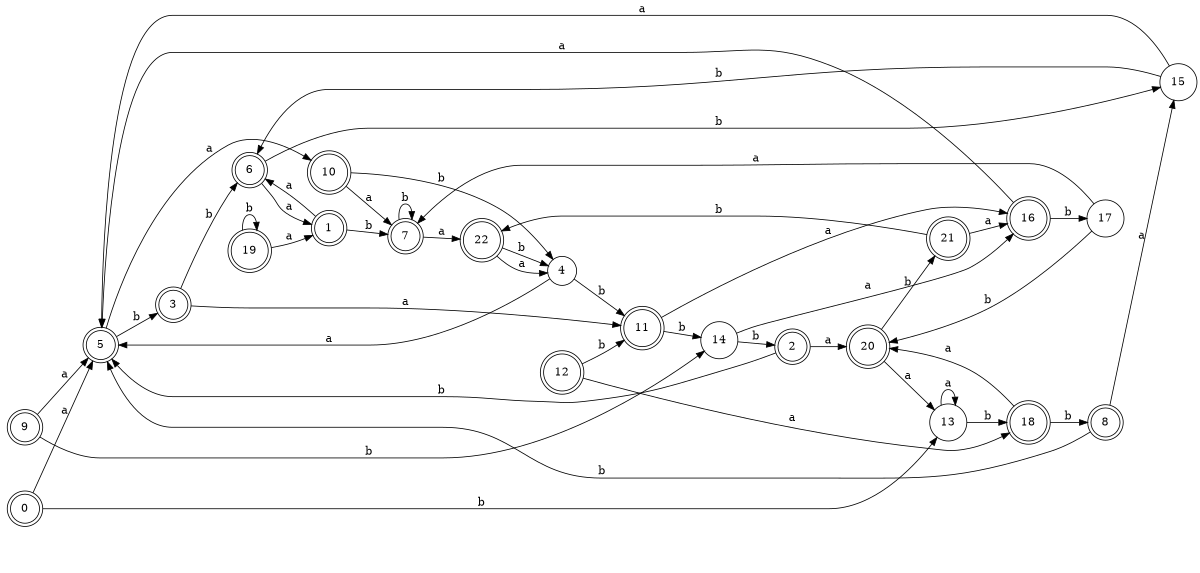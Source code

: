 digraph n19_10 {
__start0 [label="" shape="none"];

rankdir=LR;
size="8,5";

s0 [style="rounded,filled", color="black", fillcolor="white" shape="doublecircle", label="0"];
s1 [style="rounded,filled", color="black", fillcolor="white" shape="doublecircle", label="1"];
s2 [style="rounded,filled", color="black", fillcolor="white" shape="doublecircle", label="2"];
s3 [style="rounded,filled", color="black", fillcolor="white" shape="doublecircle", label="3"];
s4 [style="filled", color="black", fillcolor="white" shape="circle", label="4"];
s5 [style="rounded,filled", color="black", fillcolor="white" shape="doublecircle", label="5"];
s6 [style="rounded,filled", color="black", fillcolor="white" shape="doublecircle", label="6"];
s7 [style="rounded,filled", color="black", fillcolor="white" shape="doublecircle", label="7"];
s8 [style="rounded,filled", color="black", fillcolor="white" shape="doublecircle", label="8"];
s9 [style="rounded,filled", color="black", fillcolor="white" shape="doublecircle", label="9"];
s10 [style="rounded,filled", color="black", fillcolor="white" shape="doublecircle", label="10"];
s11 [style="rounded,filled", color="black", fillcolor="white" shape="doublecircle", label="11"];
s12 [style="rounded,filled", color="black", fillcolor="white" shape="doublecircle", label="12"];
s13 [style="filled", color="black", fillcolor="white" shape="circle", label="13"];
s14 [style="filled", color="black", fillcolor="white" shape="circle", label="14"];
s15 [style="filled", color="black", fillcolor="white" shape="circle", label="15"];
s16 [style="rounded,filled", color="black", fillcolor="white" shape="doublecircle", label="16"];
s17 [style="filled", color="black", fillcolor="white" shape="circle", label="17"];
s18 [style="rounded,filled", color="black", fillcolor="white" shape="doublecircle", label="18"];
s19 [style="rounded,filled", color="black", fillcolor="white" shape="doublecircle", label="19"];
s20 [style="rounded,filled", color="black", fillcolor="white" shape="doublecircle", label="20"];
s21 [style="rounded,filled", color="black", fillcolor="white" shape="doublecircle", label="21"];
s22 [style="rounded,filled", color="black", fillcolor="white" shape="doublecircle", label="22"];
s0 -> s5 [label="a"];
s0 -> s13 [label="b"];
s1 -> s6 [label="a"];
s1 -> s7 [label="b"];
s2 -> s20 [label="a"];
s2 -> s5 [label="b"];
s3 -> s11 [label="a"];
s3 -> s6 [label="b"];
s4 -> s5 [label="a"];
s4 -> s11 [label="b"];
s5 -> s10 [label="a"];
s5 -> s3 [label="b"];
s6 -> s1 [label="a"];
s6 -> s15 [label="b"];
s7 -> s22 [label="a"];
s7 -> s7 [label="b"];
s8 -> s15 [label="a"];
s8 -> s5 [label="b"];
s9 -> s5 [label="a"];
s9 -> s14 [label="b"];
s10 -> s7 [label="a"];
s10 -> s4 [label="b"];
s11 -> s16 [label="a"];
s11 -> s14 [label="b"];
s12 -> s18 [label="a"];
s12 -> s11 [label="b"];
s13 -> s13 [label="a"];
s13 -> s18 [label="b"];
s14 -> s16 [label="a"];
s14 -> s2 [label="b"];
s15 -> s5 [label="a"];
s15 -> s6 [label="b"];
s16 -> s5 [label="a"];
s16 -> s17 [label="b"];
s17 -> s7 [label="a"];
s17 -> s20 [label="b"];
s18 -> s20 [label="a"];
s18 -> s8 [label="b"];
s19 -> s1 [label="a"];
s19 -> s19 [label="b"];
s20 -> s13 [label="a"];
s20 -> s21 [label="b"];
s21 -> s16 [label="a"];
s21 -> s22 [label="b"];
s22 -> s4 [label="a"];
s22 -> s4 [label="b"];

}